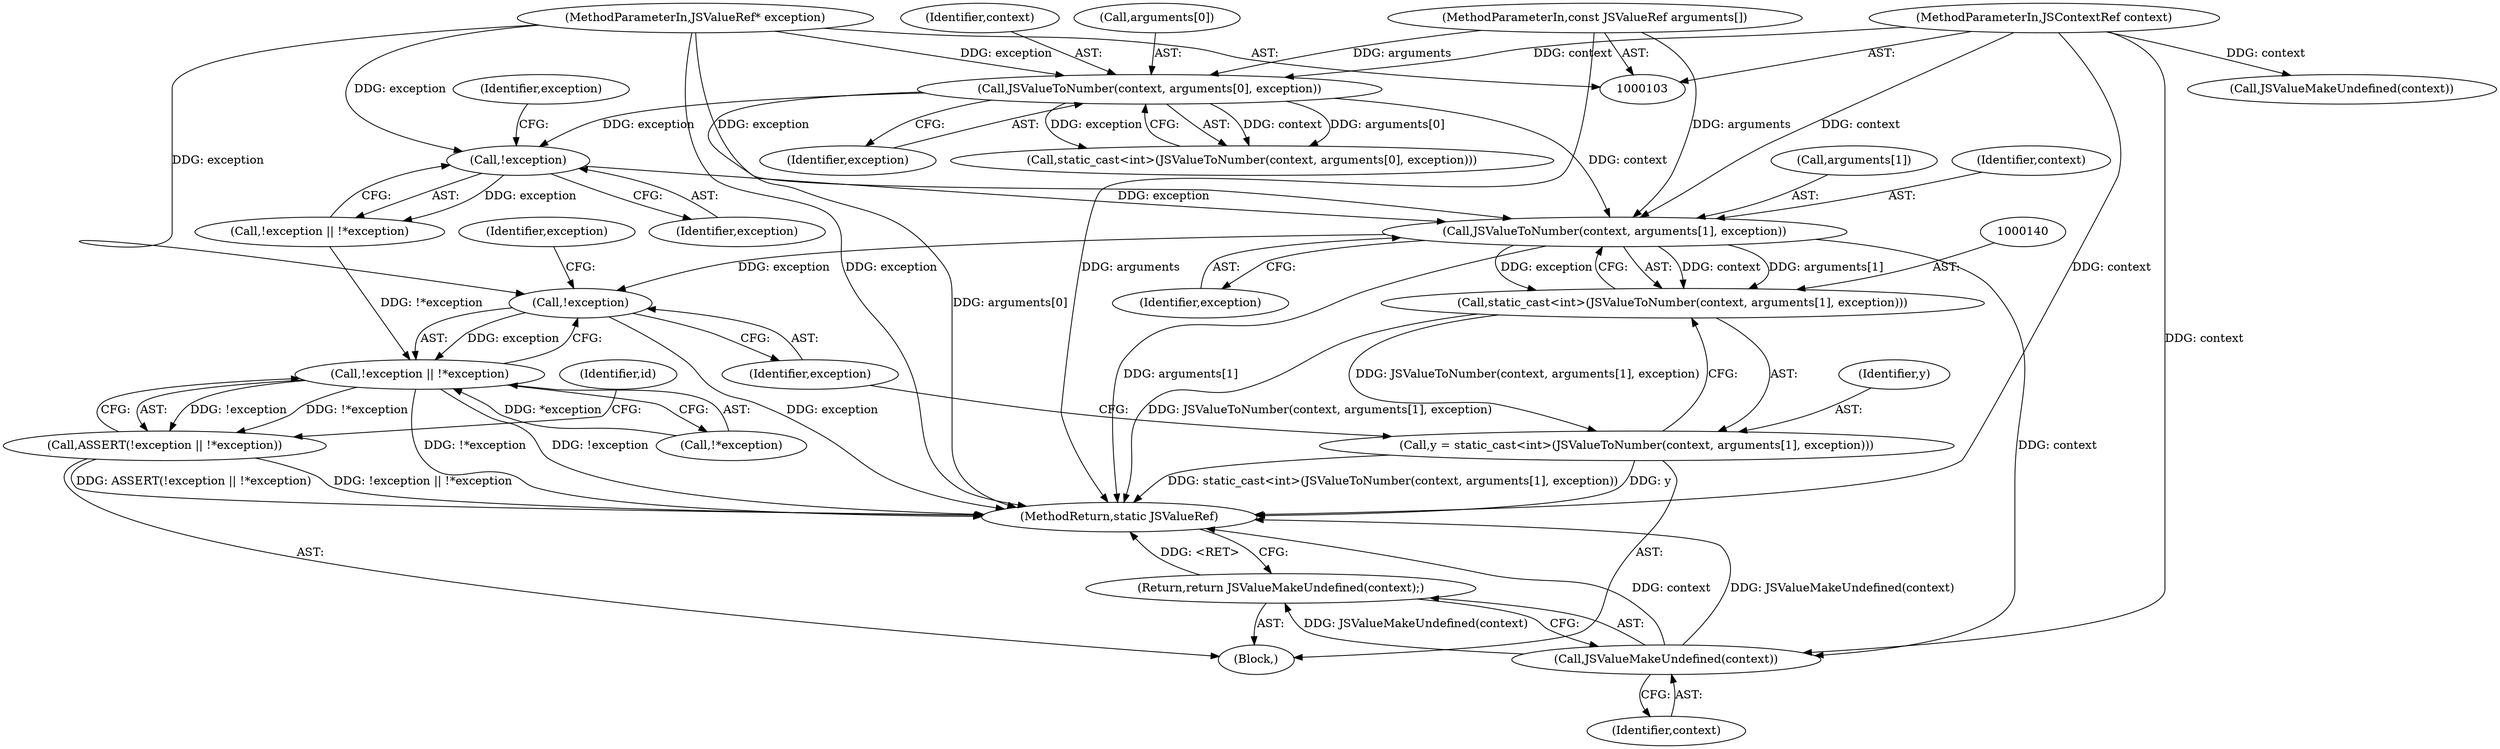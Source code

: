 digraph "0_Chrome_d345af9ed62ee5f431be327967f41c3cc3fe936a_7@array" {
"1000141" [label="(Call,JSValueToNumber(context, arguments[1], exception))"];
"1000123" [label="(Call,JSValueToNumber(context, arguments[0], exception))"];
"1000104" [label="(MethodParameterIn,JSContextRef context)"];
"1000108" [label="(MethodParameterIn,const JSValueRef arguments[])"];
"1000109" [label="(MethodParameterIn,JSValueRef* exception)"];
"1000131" [label="(Call,!exception)"];
"1000139" [label="(Call,static_cast<int>(JSValueToNumber(context, arguments[1], exception)))"];
"1000137" [label="(Call,y = static_cast<int>(JSValueToNumber(context, arguments[1], exception)))"];
"1000149" [label="(Call,!exception)"];
"1000148" [label="(Call,!exception || !*exception)"];
"1000147" [label="(Call,ASSERT(!exception || !*exception))"];
"1000171" [label="(Call,JSValueMakeUndefined(context))"];
"1000170" [label="(Return,return JSValueMakeUndefined(context);)"];
"1000109" [label="(MethodParameterIn,JSValueRef* exception)"];
"1000151" [label="(Call,!*exception)"];
"1000150" [label="(Identifier,exception)"];
"1000143" [label="(Call,arguments[1])"];
"1000141" [label="(Call,JSValueToNumber(context, arguments[1], exception))"];
"1000142" [label="(Identifier,context)"];
"1000116" [label="(Call,JSValueMakeUndefined(context))"];
"1000128" [label="(Identifier,exception)"];
"1000139" [label="(Call,static_cast<int>(JSValueToNumber(context, arguments[1], exception)))"];
"1000121" [label="(Call,static_cast<int>(JSValueToNumber(context, arguments[0], exception)))"];
"1000110" [label="(Block,)"];
"1000131" [label="(Call,!exception)"];
"1000153" [label="(Identifier,exception)"];
"1000130" [label="(Call,!exception || !*exception)"];
"1000135" [label="(Identifier,exception)"];
"1000137" [label="(Call,y = static_cast<int>(JSValueToNumber(context, arguments[1], exception)))"];
"1000171" [label="(Call,JSValueMakeUndefined(context))"];
"1000125" [label="(Call,arguments[0])"];
"1000156" [label="(Identifier,id)"];
"1000173" [label="(MethodReturn,static JSValueRef)"];
"1000104" [label="(MethodParameterIn,JSContextRef context)"];
"1000147" [label="(Call,ASSERT(!exception || !*exception))"];
"1000138" [label="(Identifier,y)"];
"1000170" [label="(Return,return JSValueMakeUndefined(context);)"];
"1000123" [label="(Call,JSValueToNumber(context, arguments[0], exception))"];
"1000108" [label="(MethodParameterIn,const JSValueRef arguments[])"];
"1000149" [label="(Call,!exception)"];
"1000124" [label="(Identifier,context)"];
"1000146" [label="(Identifier,exception)"];
"1000148" [label="(Call,!exception || !*exception)"];
"1000132" [label="(Identifier,exception)"];
"1000172" [label="(Identifier,context)"];
"1000141" -> "1000139"  [label="AST: "];
"1000141" -> "1000146"  [label="CFG: "];
"1000142" -> "1000141"  [label="AST: "];
"1000143" -> "1000141"  [label="AST: "];
"1000146" -> "1000141"  [label="AST: "];
"1000139" -> "1000141"  [label="CFG: "];
"1000141" -> "1000173"  [label="DDG: arguments[1]"];
"1000141" -> "1000139"  [label="DDG: context"];
"1000141" -> "1000139"  [label="DDG: arguments[1]"];
"1000141" -> "1000139"  [label="DDG: exception"];
"1000123" -> "1000141"  [label="DDG: context"];
"1000104" -> "1000141"  [label="DDG: context"];
"1000108" -> "1000141"  [label="DDG: arguments"];
"1000131" -> "1000141"  [label="DDG: exception"];
"1000109" -> "1000141"  [label="DDG: exception"];
"1000141" -> "1000149"  [label="DDG: exception"];
"1000141" -> "1000171"  [label="DDG: context"];
"1000123" -> "1000121"  [label="AST: "];
"1000123" -> "1000128"  [label="CFG: "];
"1000124" -> "1000123"  [label="AST: "];
"1000125" -> "1000123"  [label="AST: "];
"1000128" -> "1000123"  [label="AST: "];
"1000121" -> "1000123"  [label="CFG: "];
"1000123" -> "1000173"  [label="DDG: arguments[0]"];
"1000123" -> "1000121"  [label="DDG: context"];
"1000123" -> "1000121"  [label="DDG: arguments[0]"];
"1000123" -> "1000121"  [label="DDG: exception"];
"1000104" -> "1000123"  [label="DDG: context"];
"1000108" -> "1000123"  [label="DDG: arguments"];
"1000109" -> "1000123"  [label="DDG: exception"];
"1000123" -> "1000131"  [label="DDG: exception"];
"1000104" -> "1000103"  [label="AST: "];
"1000104" -> "1000173"  [label="DDG: context"];
"1000104" -> "1000116"  [label="DDG: context"];
"1000104" -> "1000171"  [label="DDG: context"];
"1000108" -> "1000103"  [label="AST: "];
"1000108" -> "1000173"  [label="DDG: arguments"];
"1000109" -> "1000103"  [label="AST: "];
"1000109" -> "1000173"  [label="DDG: exception"];
"1000109" -> "1000131"  [label="DDG: exception"];
"1000109" -> "1000149"  [label="DDG: exception"];
"1000131" -> "1000130"  [label="AST: "];
"1000131" -> "1000132"  [label="CFG: "];
"1000132" -> "1000131"  [label="AST: "];
"1000135" -> "1000131"  [label="CFG: "];
"1000130" -> "1000131"  [label="CFG: "];
"1000131" -> "1000130"  [label="DDG: exception"];
"1000139" -> "1000137"  [label="AST: "];
"1000140" -> "1000139"  [label="AST: "];
"1000137" -> "1000139"  [label="CFG: "];
"1000139" -> "1000173"  [label="DDG: JSValueToNumber(context, arguments[1], exception)"];
"1000139" -> "1000137"  [label="DDG: JSValueToNumber(context, arguments[1], exception)"];
"1000137" -> "1000110"  [label="AST: "];
"1000138" -> "1000137"  [label="AST: "];
"1000150" -> "1000137"  [label="CFG: "];
"1000137" -> "1000173"  [label="DDG: static_cast<int>(JSValueToNumber(context, arguments[1], exception))"];
"1000137" -> "1000173"  [label="DDG: y"];
"1000149" -> "1000148"  [label="AST: "];
"1000149" -> "1000150"  [label="CFG: "];
"1000150" -> "1000149"  [label="AST: "];
"1000153" -> "1000149"  [label="CFG: "];
"1000148" -> "1000149"  [label="CFG: "];
"1000149" -> "1000173"  [label="DDG: exception"];
"1000149" -> "1000148"  [label="DDG: exception"];
"1000148" -> "1000147"  [label="AST: "];
"1000148" -> "1000151"  [label="CFG: "];
"1000151" -> "1000148"  [label="AST: "];
"1000147" -> "1000148"  [label="CFG: "];
"1000148" -> "1000173"  [label="DDG: !*exception"];
"1000148" -> "1000173"  [label="DDG: !exception"];
"1000148" -> "1000147"  [label="DDG: !exception"];
"1000148" -> "1000147"  [label="DDG: !*exception"];
"1000130" -> "1000148"  [label="DDG: !*exception"];
"1000151" -> "1000148"  [label="DDG: *exception"];
"1000147" -> "1000110"  [label="AST: "];
"1000156" -> "1000147"  [label="CFG: "];
"1000147" -> "1000173"  [label="DDG: !exception || !*exception"];
"1000147" -> "1000173"  [label="DDG: ASSERT(!exception || !*exception)"];
"1000171" -> "1000170"  [label="AST: "];
"1000171" -> "1000172"  [label="CFG: "];
"1000172" -> "1000171"  [label="AST: "];
"1000170" -> "1000171"  [label="CFG: "];
"1000171" -> "1000173"  [label="DDG: context"];
"1000171" -> "1000173"  [label="DDG: JSValueMakeUndefined(context)"];
"1000171" -> "1000170"  [label="DDG: JSValueMakeUndefined(context)"];
"1000170" -> "1000110"  [label="AST: "];
"1000173" -> "1000170"  [label="CFG: "];
"1000170" -> "1000173"  [label="DDG: <RET>"];
}
